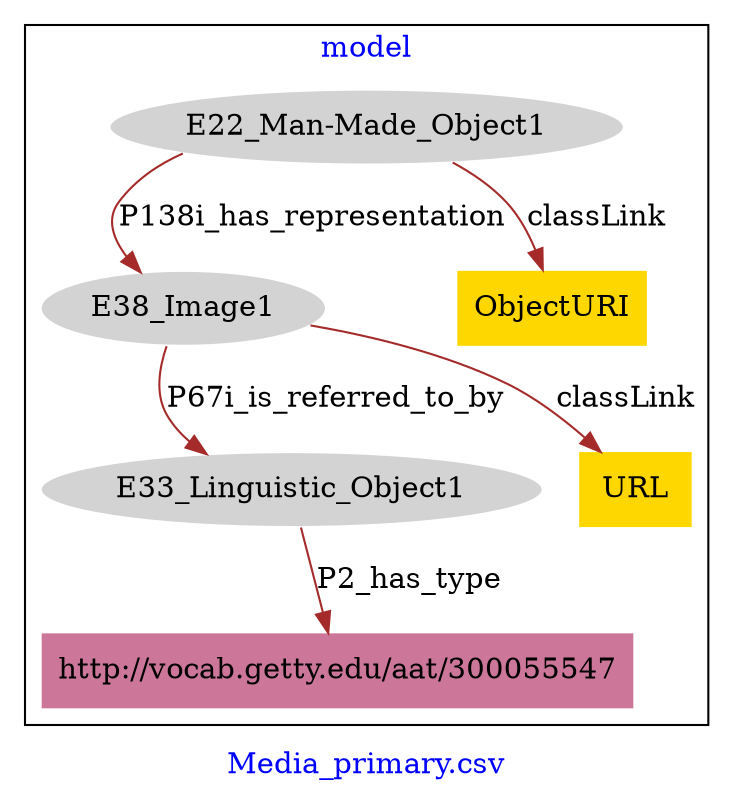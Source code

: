 digraph n0 {
fontcolor="blue"
remincross="true"
label="Media_primary.csv"
subgraph cluster {
label="model"
n2[style="filled",color="white",fillcolor="lightgray",label="E22_Man-Made_Object1"];
n3[style="filled",color="white",fillcolor="lightgray",label="E38_Image1"];
n4[style="filled",color="white",fillcolor="lightgray",label="E33_Linguistic_Object1"];
n5[shape="plaintext",style="filled",fillcolor="gold",label="URL"];
n6[shape="plaintext",style="filled",fillcolor="gold",label="ObjectURI"];
n7[shape="plaintext",style="filled",fillcolor="#CC7799",label="http://vocab.getty.edu/aat/300055547"];
}
n2 -> n3[color="brown",fontcolor="black",label="P138i_has_representation"]
n3 -> n4[color="brown",fontcolor="black",label="P67i_is_referred_to_by"]
n3 -> n5[color="brown",fontcolor="black",label="classLink"]
n2 -> n6[color="brown",fontcolor="black",label="classLink"]
n4 -> n7[color="brown",fontcolor="black",label="P2_has_type"]
}
